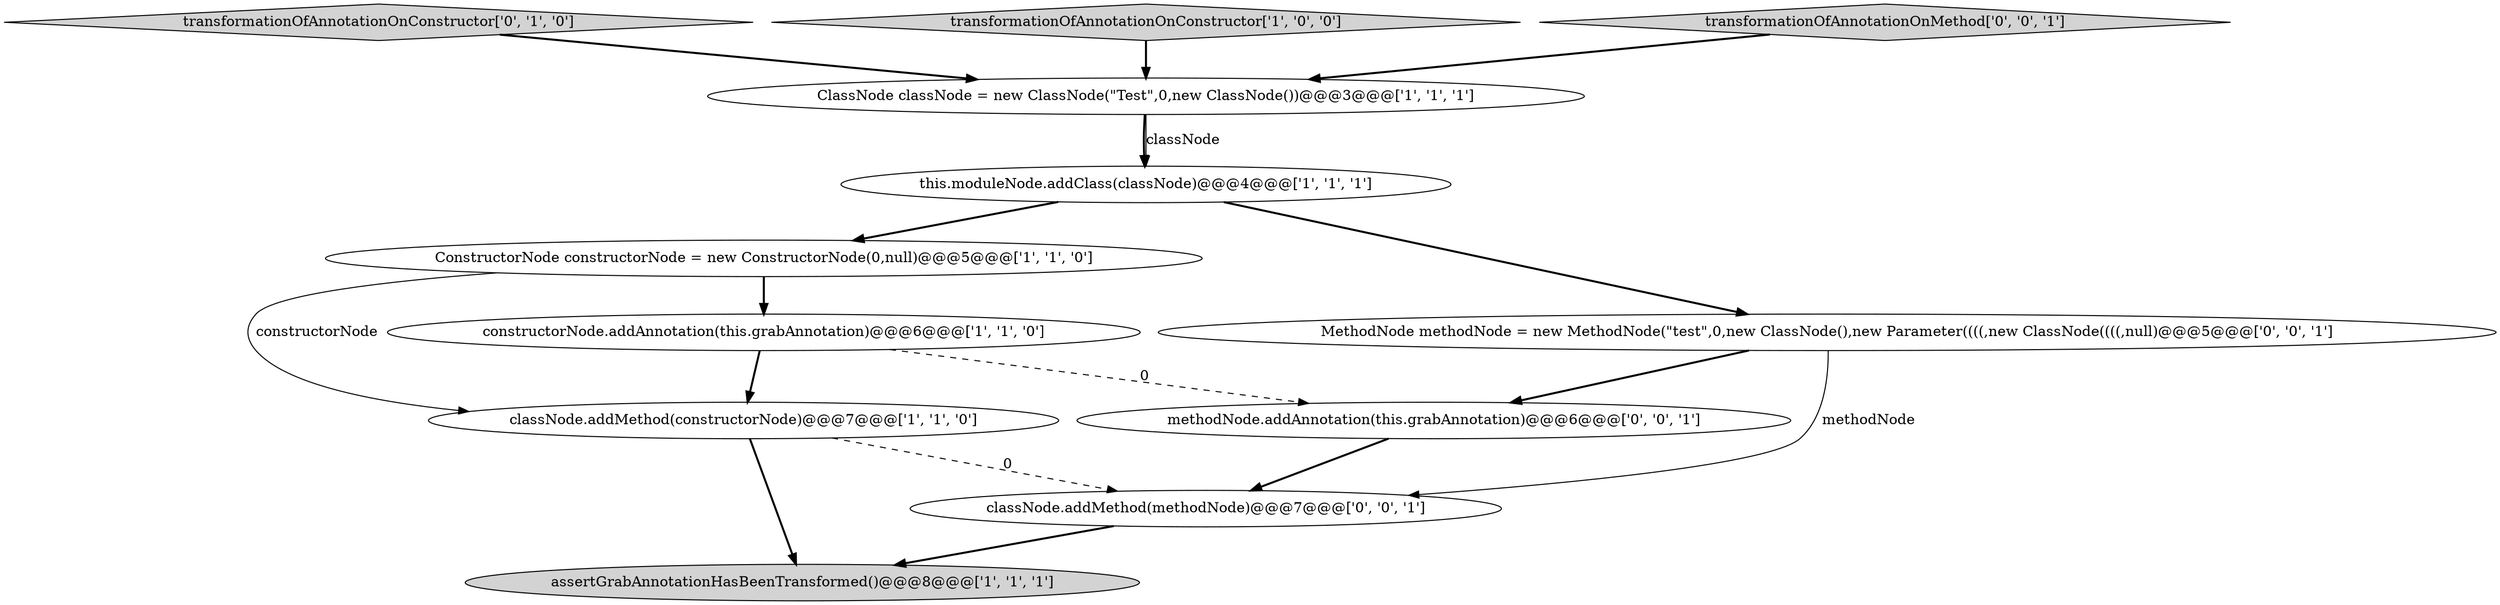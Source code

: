 digraph {
10 [style = filled, label = "methodNode.addAnnotation(this.grabAnnotation)@@@6@@@['0', '0', '1']", fillcolor = white, shape = ellipse image = "AAA0AAABBB3BBB"];
7 [style = filled, label = "transformationOfAnnotationOnConstructor['0', '1', '0']", fillcolor = lightgray, shape = diamond image = "AAA0AAABBB2BBB"];
6 [style = filled, label = "ClassNode classNode = new ClassNode(\"Test\",0,new ClassNode())@@@3@@@['1', '1', '1']", fillcolor = white, shape = ellipse image = "AAA0AAABBB1BBB"];
1 [style = filled, label = "this.moduleNode.addClass(classNode)@@@4@@@['1', '1', '1']", fillcolor = white, shape = ellipse image = "AAA0AAABBB1BBB"];
0 [style = filled, label = "assertGrabAnnotationHasBeenTransformed()@@@8@@@['1', '1', '1']", fillcolor = lightgray, shape = ellipse image = "AAA0AAABBB1BBB"];
3 [style = filled, label = "ConstructorNode constructorNode = new ConstructorNode(0,null)@@@5@@@['1', '1', '0']", fillcolor = white, shape = ellipse image = "AAA0AAABBB1BBB"];
2 [style = filled, label = "transformationOfAnnotationOnConstructor['1', '0', '0']", fillcolor = lightgray, shape = diamond image = "AAA0AAABBB1BBB"];
8 [style = filled, label = "transformationOfAnnotationOnMethod['0', '0', '1']", fillcolor = lightgray, shape = diamond image = "AAA0AAABBB3BBB"];
9 [style = filled, label = "MethodNode methodNode = new MethodNode(\"test\",0,new ClassNode(),new Parameter((((,new ClassNode((((,null)@@@5@@@['0', '0', '1']", fillcolor = white, shape = ellipse image = "AAA0AAABBB3BBB"];
5 [style = filled, label = "constructorNode.addAnnotation(this.grabAnnotation)@@@6@@@['1', '1', '0']", fillcolor = white, shape = ellipse image = "AAA0AAABBB1BBB"];
4 [style = filled, label = "classNode.addMethod(constructorNode)@@@7@@@['1', '1', '0']", fillcolor = white, shape = ellipse image = "AAA0AAABBB1BBB"];
11 [style = filled, label = "classNode.addMethod(methodNode)@@@7@@@['0', '0', '1']", fillcolor = white, shape = ellipse image = "AAA0AAABBB3BBB"];
1->3 [style = bold, label=""];
3->4 [style = solid, label="constructorNode"];
6->1 [style = bold, label=""];
9->11 [style = solid, label="methodNode"];
3->5 [style = bold, label=""];
5->4 [style = bold, label=""];
1->9 [style = bold, label=""];
11->0 [style = bold, label=""];
8->6 [style = bold, label=""];
4->11 [style = dashed, label="0"];
9->10 [style = bold, label=""];
5->10 [style = dashed, label="0"];
2->6 [style = bold, label=""];
6->1 [style = solid, label="classNode"];
7->6 [style = bold, label=""];
4->0 [style = bold, label=""];
10->11 [style = bold, label=""];
}

